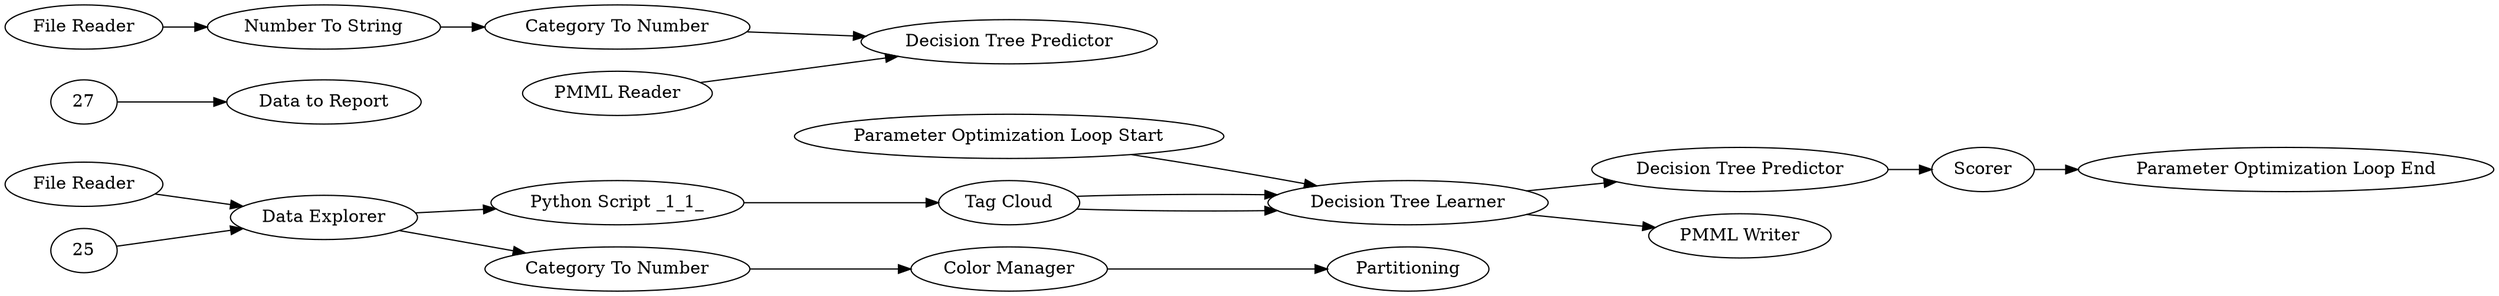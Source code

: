 digraph {
	6 [label="Decision Tree Learner"]
	7 [label="Decision Tree Predictor"]
	8 [label=Scorer]
	9 [label="PMML Writer"]
	21 [label="Parameter Optimization Loop Start"]
	22 [label="Parameter Optimization Loop End"]
	2 [label="Number To String"]
	3 [label="Category To Number"]
	4 [label="Color Manager"]
	5 [label=Partitioning]
	18 [label="Python Script _1_1_"]
	19 [label="Tag Cloud"]
	1 [label="File Reader"]
	2 [label="Data Explorer"]
	26 [label="Data to Report"]
	10 [label="File Reader"]
	11 [label="PMML Reader"]
	15 [label="Number To String"]
	16 [label="Category To Number"]
	17 [label="Decision Tree Predictor"]
	6 -> 7
	6 -> 9
	7 -> 8
	8 -> 22
	21 -> 6
	2 -> 18
	2 -> 3
	3 -> 4
	4 -> 5
	18 -> 19
	1 -> 2
	10 -> 15
	11 -> 17
	15 -> 16
	16 -> 17
	19 -> 6
	19 -> 6
	25 -> 2
	27 -> 26
	rankdir=LR
}
